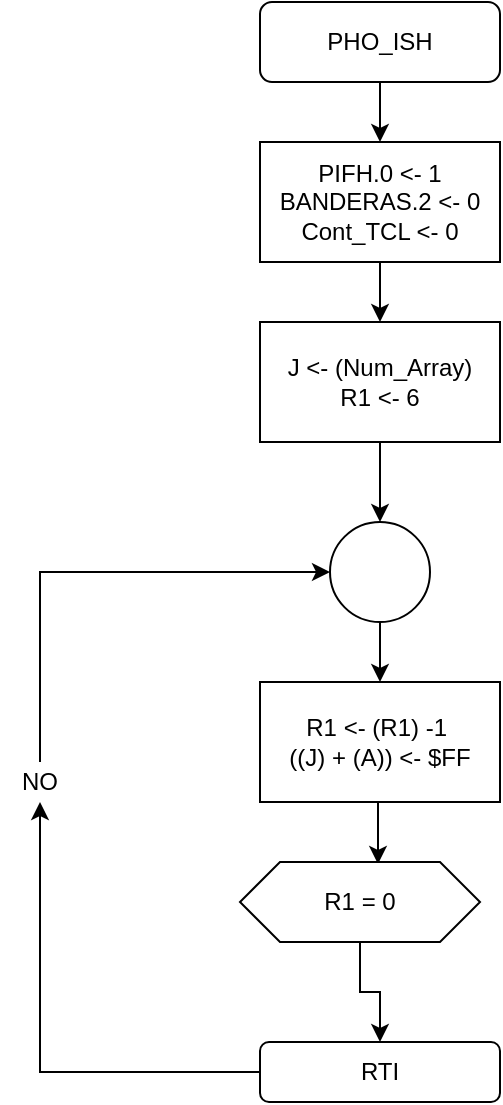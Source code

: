 <mxfile version="14.2.9"><diagram id="F5j-g8Qpw0zl2XUj27Zb" name="Page-1"><mxGraphModel dx="370" dy="545" grid="1" gridSize="10" guides="1" tooltips="1" connect="1" arrows="1" fold="1" page="1" pageScale="1" pageWidth="850" pageHeight="1100" math="0" shadow="0"><root><mxCell id="0"/><mxCell id="1" parent="0"/><mxCell id="NyHpkqX3M_v-Iu_z77pI-9" style="edgeStyle=orthogonalEdgeStyle;rounded=0;orthogonalLoop=1;jettySize=auto;html=1;exitX=0.5;exitY=1;exitDx=0;exitDy=0;entryX=0.5;entryY=0;entryDx=0;entryDy=0;" edge="1" parent="1" source="NyHpkqX3M_v-Iu_z77pI-1" target="NyHpkqX3M_v-Iu_z77pI-2"><mxGeometry relative="1" as="geometry"/></mxCell><mxCell id="NyHpkqX3M_v-Iu_z77pI-1" value="PHO_ISH" style="rounded=1;whiteSpace=wrap;html=1;" vertex="1" parent="1"><mxGeometry x="330" y="80" width="120" height="40" as="geometry"/></mxCell><mxCell id="NyHpkqX3M_v-Iu_z77pI-10" style="edgeStyle=orthogonalEdgeStyle;rounded=0;orthogonalLoop=1;jettySize=auto;html=1;exitX=0.5;exitY=1;exitDx=0;exitDy=0;" edge="1" parent="1" source="NyHpkqX3M_v-Iu_z77pI-2" target="NyHpkqX3M_v-Iu_z77pI-3"><mxGeometry relative="1" as="geometry"/></mxCell><mxCell id="NyHpkqX3M_v-Iu_z77pI-2" value="PIFH.0 &amp;lt;- 1&lt;br&gt;BANDERAS.2 &amp;lt;- 0&lt;br&gt;Cont_TCL &amp;lt;- 0" style="rounded=0;whiteSpace=wrap;html=1;" vertex="1" parent="1"><mxGeometry x="330" y="150" width="120" height="60" as="geometry"/></mxCell><mxCell id="NyHpkqX3M_v-Iu_z77pI-11" style="edgeStyle=orthogonalEdgeStyle;rounded=0;orthogonalLoop=1;jettySize=auto;html=1;exitX=0.5;exitY=1;exitDx=0;exitDy=0;" edge="1" parent="1" source="NyHpkqX3M_v-Iu_z77pI-3" target="NyHpkqX3M_v-Iu_z77pI-4"><mxGeometry relative="1" as="geometry"/></mxCell><mxCell id="NyHpkqX3M_v-Iu_z77pI-3" value="J &amp;lt;- (Num_Array)&lt;br&gt;R1 &amp;lt;- 6" style="rounded=0;whiteSpace=wrap;html=1;" vertex="1" parent="1"><mxGeometry x="330" y="240" width="120" height="60" as="geometry"/></mxCell><mxCell id="NyHpkqX3M_v-Iu_z77pI-12" style="edgeStyle=orthogonalEdgeStyle;rounded=0;orthogonalLoop=1;jettySize=auto;html=1;exitX=0.5;exitY=1;exitDx=0;exitDy=0;entryX=0.5;entryY=0;entryDx=0;entryDy=0;" edge="1" parent="1" source="NyHpkqX3M_v-Iu_z77pI-4" target="NyHpkqX3M_v-Iu_z77pI-5"><mxGeometry relative="1" as="geometry"/></mxCell><mxCell id="NyHpkqX3M_v-Iu_z77pI-4" value="" style="ellipse;whiteSpace=wrap;html=1;aspect=fixed;" vertex="1" parent="1"><mxGeometry x="365" y="340" width="50" height="50" as="geometry"/></mxCell><mxCell id="NyHpkqX3M_v-Iu_z77pI-13" style="edgeStyle=orthogonalEdgeStyle;rounded=0;orthogonalLoop=1;jettySize=auto;html=1;exitX=0.5;exitY=1;exitDx=0;exitDy=0;entryX=0.575;entryY=0.025;entryDx=0;entryDy=0;entryPerimeter=0;" edge="1" parent="1" source="NyHpkqX3M_v-Iu_z77pI-5" target="NyHpkqX3M_v-Iu_z77pI-6"><mxGeometry relative="1" as="geometry"/></mxCell><mxCell id="NyHpkqX3M_v-Iu_z77pI-5" value="R1 &amp;lt;- (R1) -1&amp;nbsp;&lt;br&gt;((J) + (A)) &amp;lt;- $FF" style="rounded=0;whiteSpace=wrap;html=1;" vertex="1" parent="1"><mxGeometry x="330" y="420" width="120" height="60" as="geometry"/></mxCell><mxCell id="NyHpkqX3M_v-Iu_z77pI-14" style="edgeStyle=orthogonalEdgeStyle;rounded=0;orthogonalLoop=1;jettySize=auto;html=1;exitX=0.5;exitY=1;exitDx=0;exitDy=0;" edge="1" parent="1" source="NyHpkqX3M_v-Iu_z77pI-6" target="NyHpkqX3M_v-Iu_z77pI-7"><mxGeometry relative="1" as="geometry"/></mxCell><mxCell id="NyHpkqX3M_v-Iu_z77pI-6" value="R1 = 0" style="shape=hexagon;perimeter=hexagonPerimeter2;whiteSpace=wrap;html=1;fixedSize=1;" vertex="1" parent="1"><mxGeometry x="320" y="510" width="120" height="40" as="geometry"/></mxCell><mxCell id="NyHpkqX3M_v-Iu_z77pI-15" style="edgeStyle=orthogonalEdgeStyle;rounded=0;orthogonalLoop=1;jettySize=auto;html=1;exitX=0;exitY=0.5;exitDx=0;exitDy=0;entryX=0.5;entryY=1;entryDx=0;entryDy=0;" edge="1" parent="1" source="NyHpkqX3M_v-Iu_z77pI-7" target="NyHpkqX3M_v-Iu_z77pI-8"><mxGeometry relative="1" as="geometry"/></mxCell><mxCell id="NyHpkqX3M_v-Iu_z77pI-7" value="RTI" style="rounded=1;whiteSpace=wrap;html=1;" vertex="1" parent="1"><mxGeometry x="330" y="600" width="120" height="30" as="geometry"/></mxCell><mxCell id="NyHpkqX3M_v-Iu_z77pI-16" style="edgeStyle=orthogonalEdgeStyle;rounded=0;orthogonalLoop=1;jettySize=auto;html=1;exitX=0.5;exitY=0;exitDx=0;exitDy=0;entryX=0;entryY=0.5;entryDx=0;entryDy=0;" edge="1" parent="1" source="NyHpkqX3M_v-Iu_z77pI-8" target="NyHpkqX3M_v-Iu_z77pI-4"><mxGeometry relative="1" as="geometry"/></mxCell><mxCell id="NyHpkqX3M_v-Iu_z77pI-8" value="NO" style="text;html=1;strokeColor=none;fillColor=none;align=center;verticalAlign=middle;whiteSpace=wrap;rounded=0;" vertex="1" parent="1"><mxGeometry x="200" y="460" width="40" height="20" as="geometry"/></mxCell></root></mxGraphModel></diagram></mxfile>